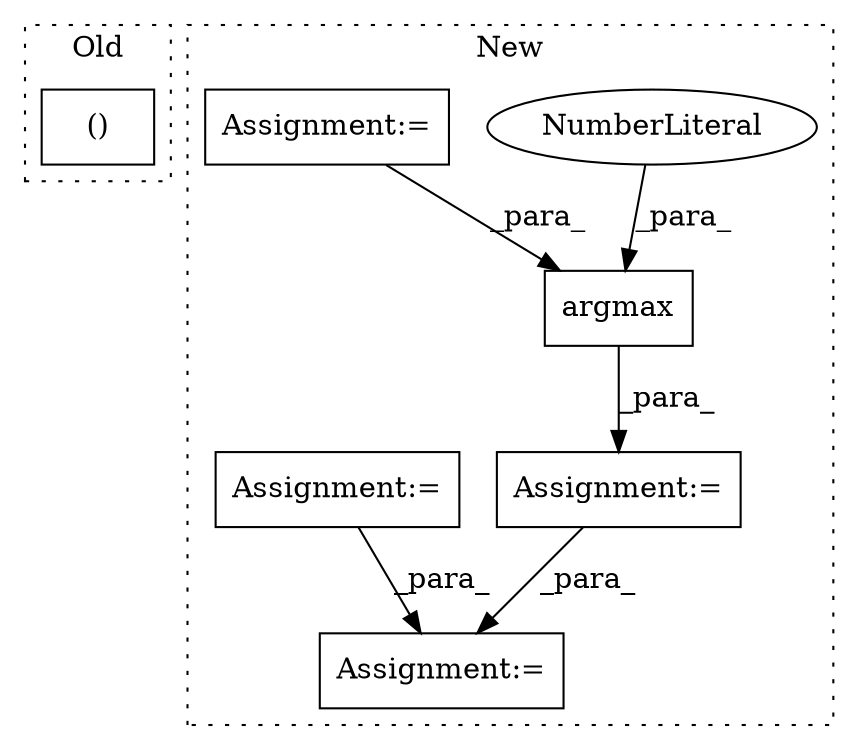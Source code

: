 digraph G {
subgraph cluster0 {
1 [label="()" a="106" s="5652" l="33" shape="box"];
label = "Old";
style="dotted";
}
subgraph cluster1 {
2 [label="argmax" a="32" s="6090,6105" l="7,1" shape="box"];
3 [label="Assignment:=" a="7" s="6200" l="1" shape="box"];
4 [label="NumberLiteral" a="34" s="6104" l="1" shape="ellipse"];
5 [label="Assignment:=" a="7" s="5978" l="1" shape="box"];
6 [label="Assignment:=" a="7" s="6048" l="1" shape="box"];
7 [label="Assignment:=" a="7" s="6083" l="1" shape="box"];
label = "New";
style="dotted";
}
2 -> 7 [label="_para_"];
4 -> 2 [label="_para_"];
5 -> 2 [label="_para_"];
6 -> 3 [label="_para_"];
7 -> 3 [label="_para_"];
}